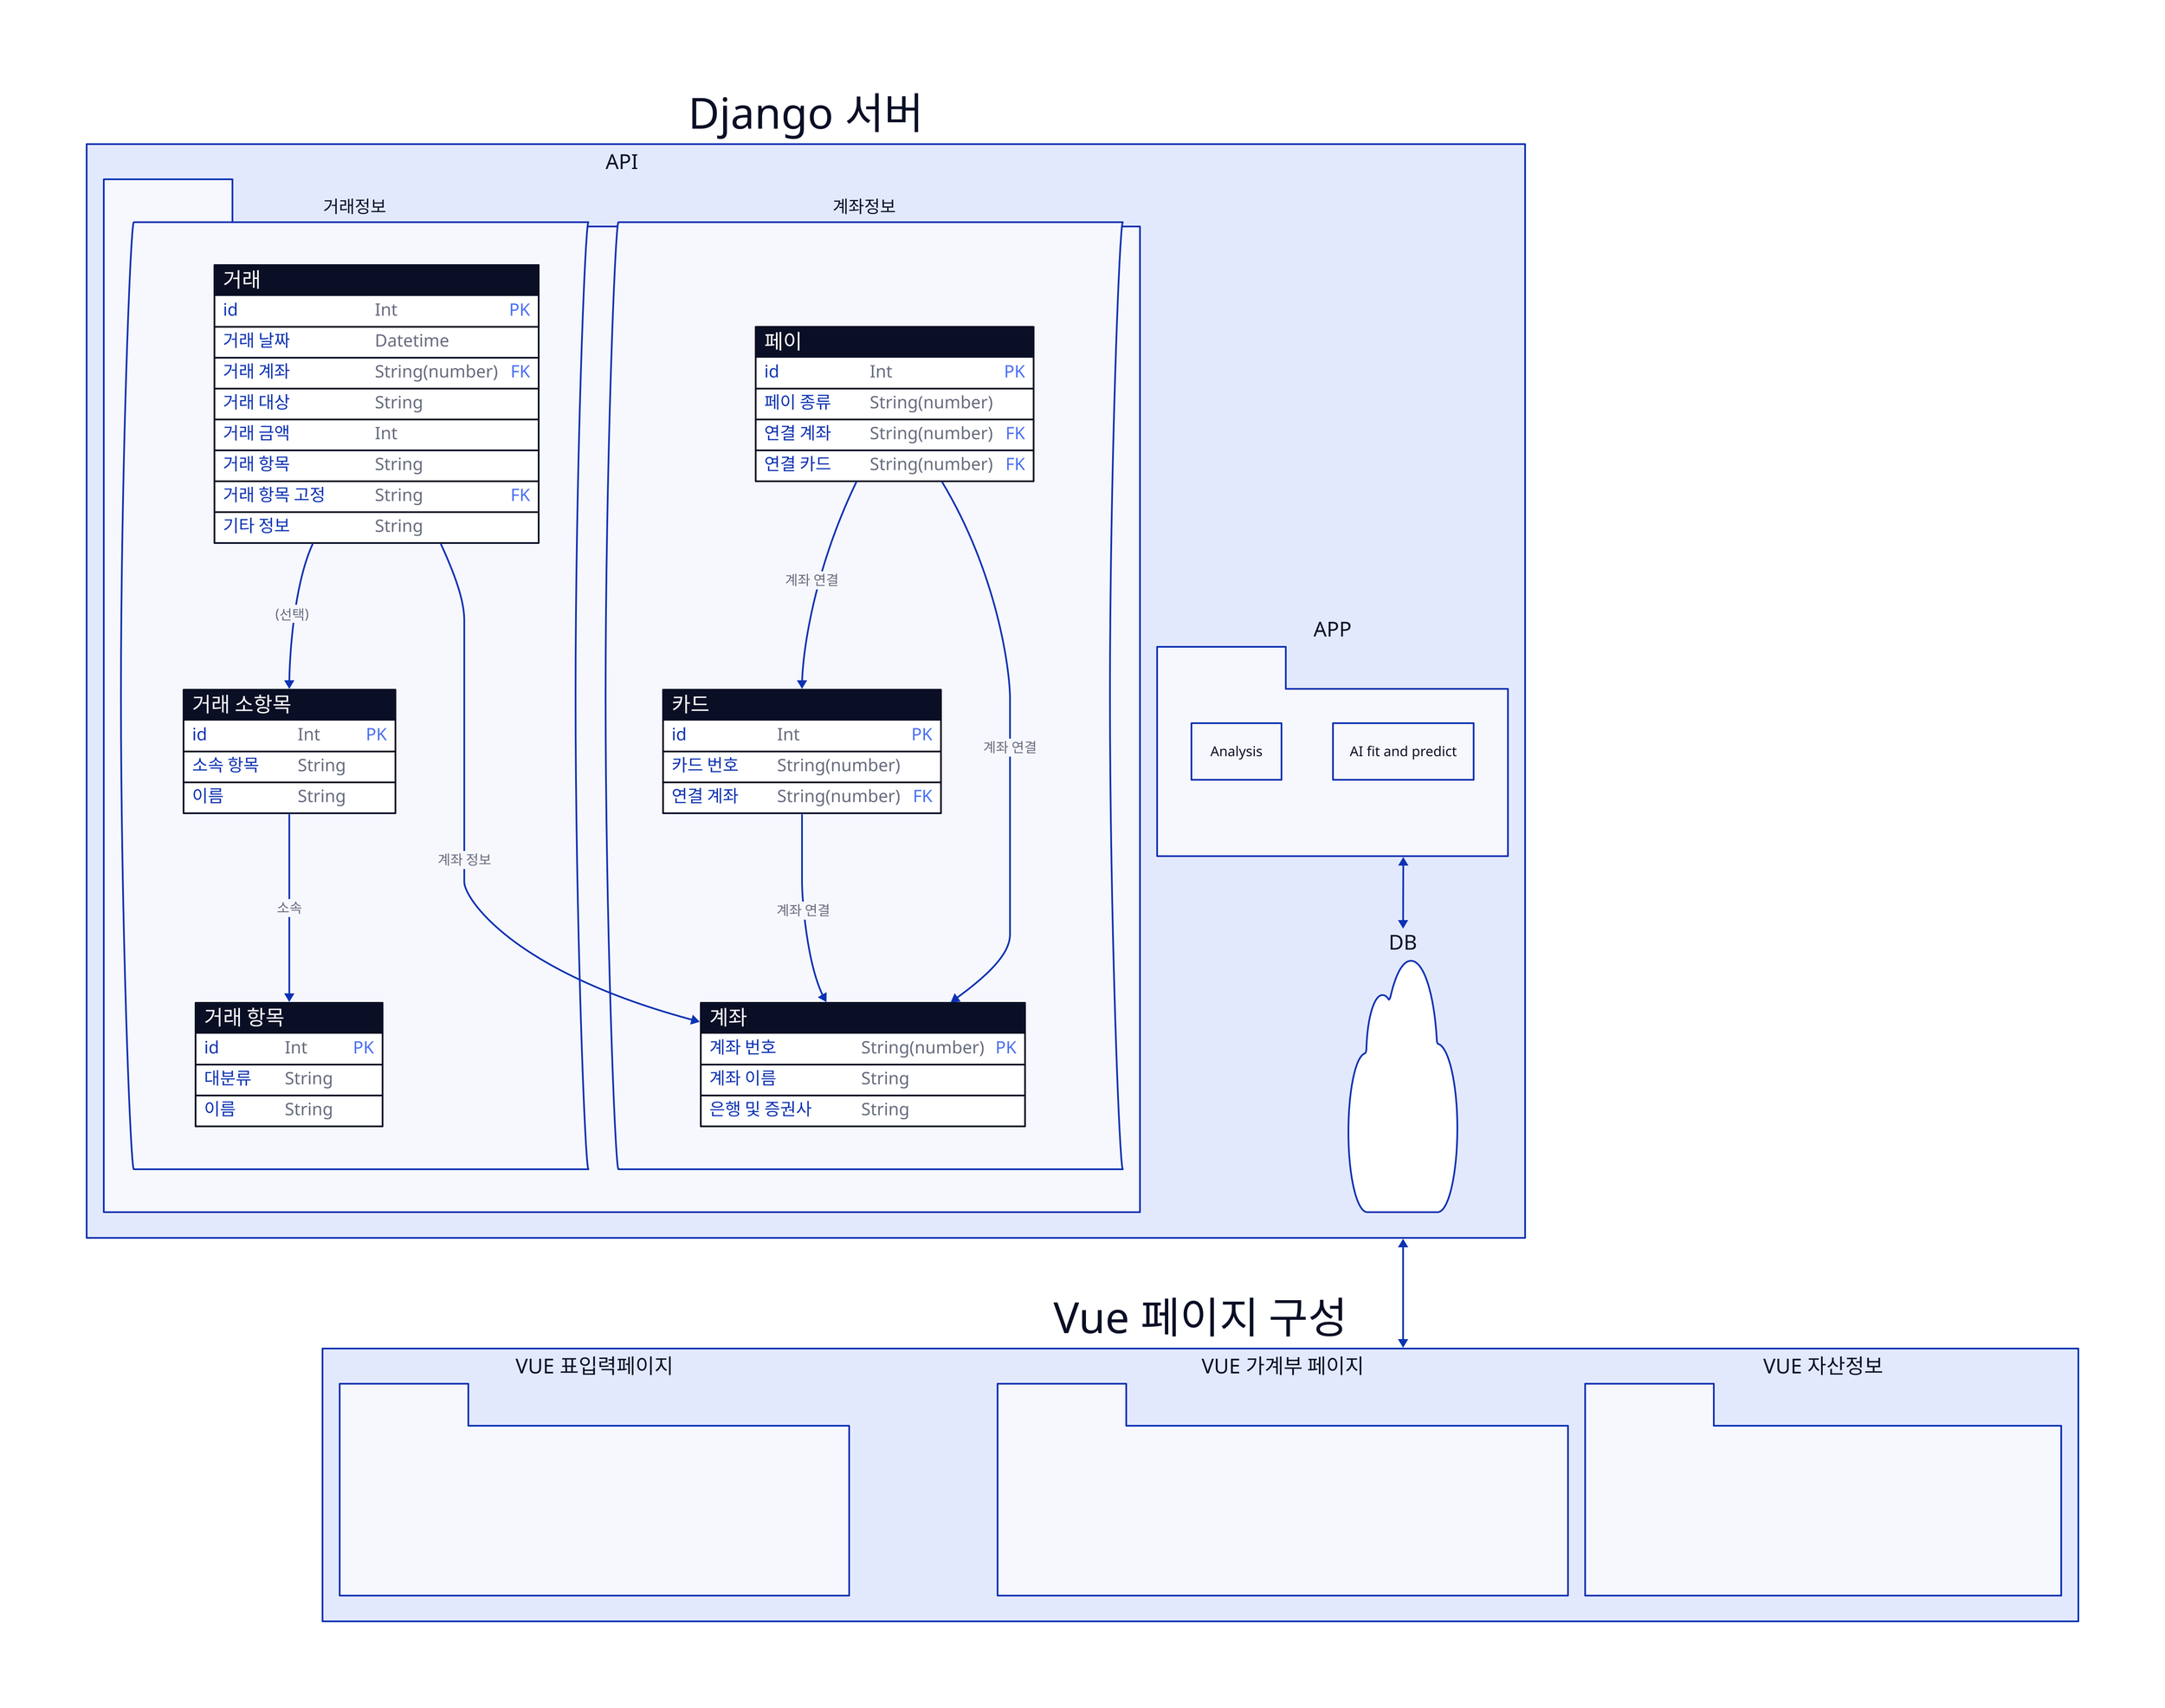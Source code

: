 Vue 페이지 구성: {
    VUE 표입력페이지: {
      shape: package
      거래정보: |md
      # 거래정보 추가
      - 거래정보 추가
      - 거래정보 선택 추가
      |
      계좌정보: |md
      # 계좌 추가
      - 은행/증권 계좌 추가
      - 카드 추가
      - 페이 추가
      |
    }
    VUE 가계부 페이지: {
      shape: package
      가계부 수정: |md
      # 가계부 수정
      - 거래 정보 수정
      - 거래 항목/소항목 수정
      |
      가계부 추가/삭제: |md
      # 가계부 추가/삭제
      - 거래 정보 1행 추가/삭제
      - 거래 항목 1행 추가/삭제
      - 거래 소항목 1행 추가/삭제
      |
    }
    VUE 자산정보: {
      shape: package
      자산 분석: |md 
      # 자산 분석
      - 자산 분배표
      - 연/분기/월간 이익표
      |
      가계부 분석: |md
        # 가계부 분석
        - 월간 소비분석
        - 이벤트 소비 분석
        - 예산 설정
        |
      }
      style: {
        font-size: 50
        bold: true
      }
    }
    
    Django 서버: {
      API :{
        shape: package
        거래정보: {
          shape: stored_data
          거래: {
            shape: sql_table
            id: Int {constraint: primary_key}
            거래 날짜: Datetime
            거래 계좌: String(number) {constraint: foreign_key}
            거래 대상: String
            거래 금액: Int
            거래 항목: String
            거래 항목 고정: String {constraint: foreign_key}
            기타 정보: String
          }
          거래 항목: {
            shape: sql_table
            id: Int {constraint: primary_key}
            대분류: String #수입 지출 이체
            이름: String
          }
          거래 소항목: {
            shape: sql_table
            id: Int {constraint: primary_key}
            소속 항목: String
            이름: String
          }
        거래.거래 항목 고정 -> 거래 소항목: (선택)
        거래 소항목.소속 항목 -> 거래 항목: 소속
      }
      계좌정보: {
        shape: stored_data
        계좌: {
          shape: sql_table
          계좌 번호: String(number) {constraint: primary_key}
          계좌 이름: String
          은행 및 증권사: String
        }
        카드: {
          shape: sql_table
          id: Int {constraint: primary_key}
          카드 번호: String(number)
          연결 계좌: String(number) {constraint: foreign_key}
        }
        페이: {
          shape: sql_table
          id: Int {constraint: primary_key}
          페이 종류: String(number)
          연결 계좌: String(number) {constraint: foreign_key}
          연결 카드: String(number) {constraint: foreign_key}
        }
        
        페이 -> 카드 -> 계좌 <-페이 : 계좌 연결
      } 
      거래정보.거래 ->계좌정보.계좌 : 계좌 정보
    }
    APP{
      shape: package
      Analysis
      AI fit and predict
    }
    DB{
      shape: Cloud
      type: |md
      MySQL
      |
    }
    style: {
      font-size: 50
      bold: true
    }
    APP <-> DB
  }
  direction:down
  Django 서버 <-> Vue 페이지 구성
